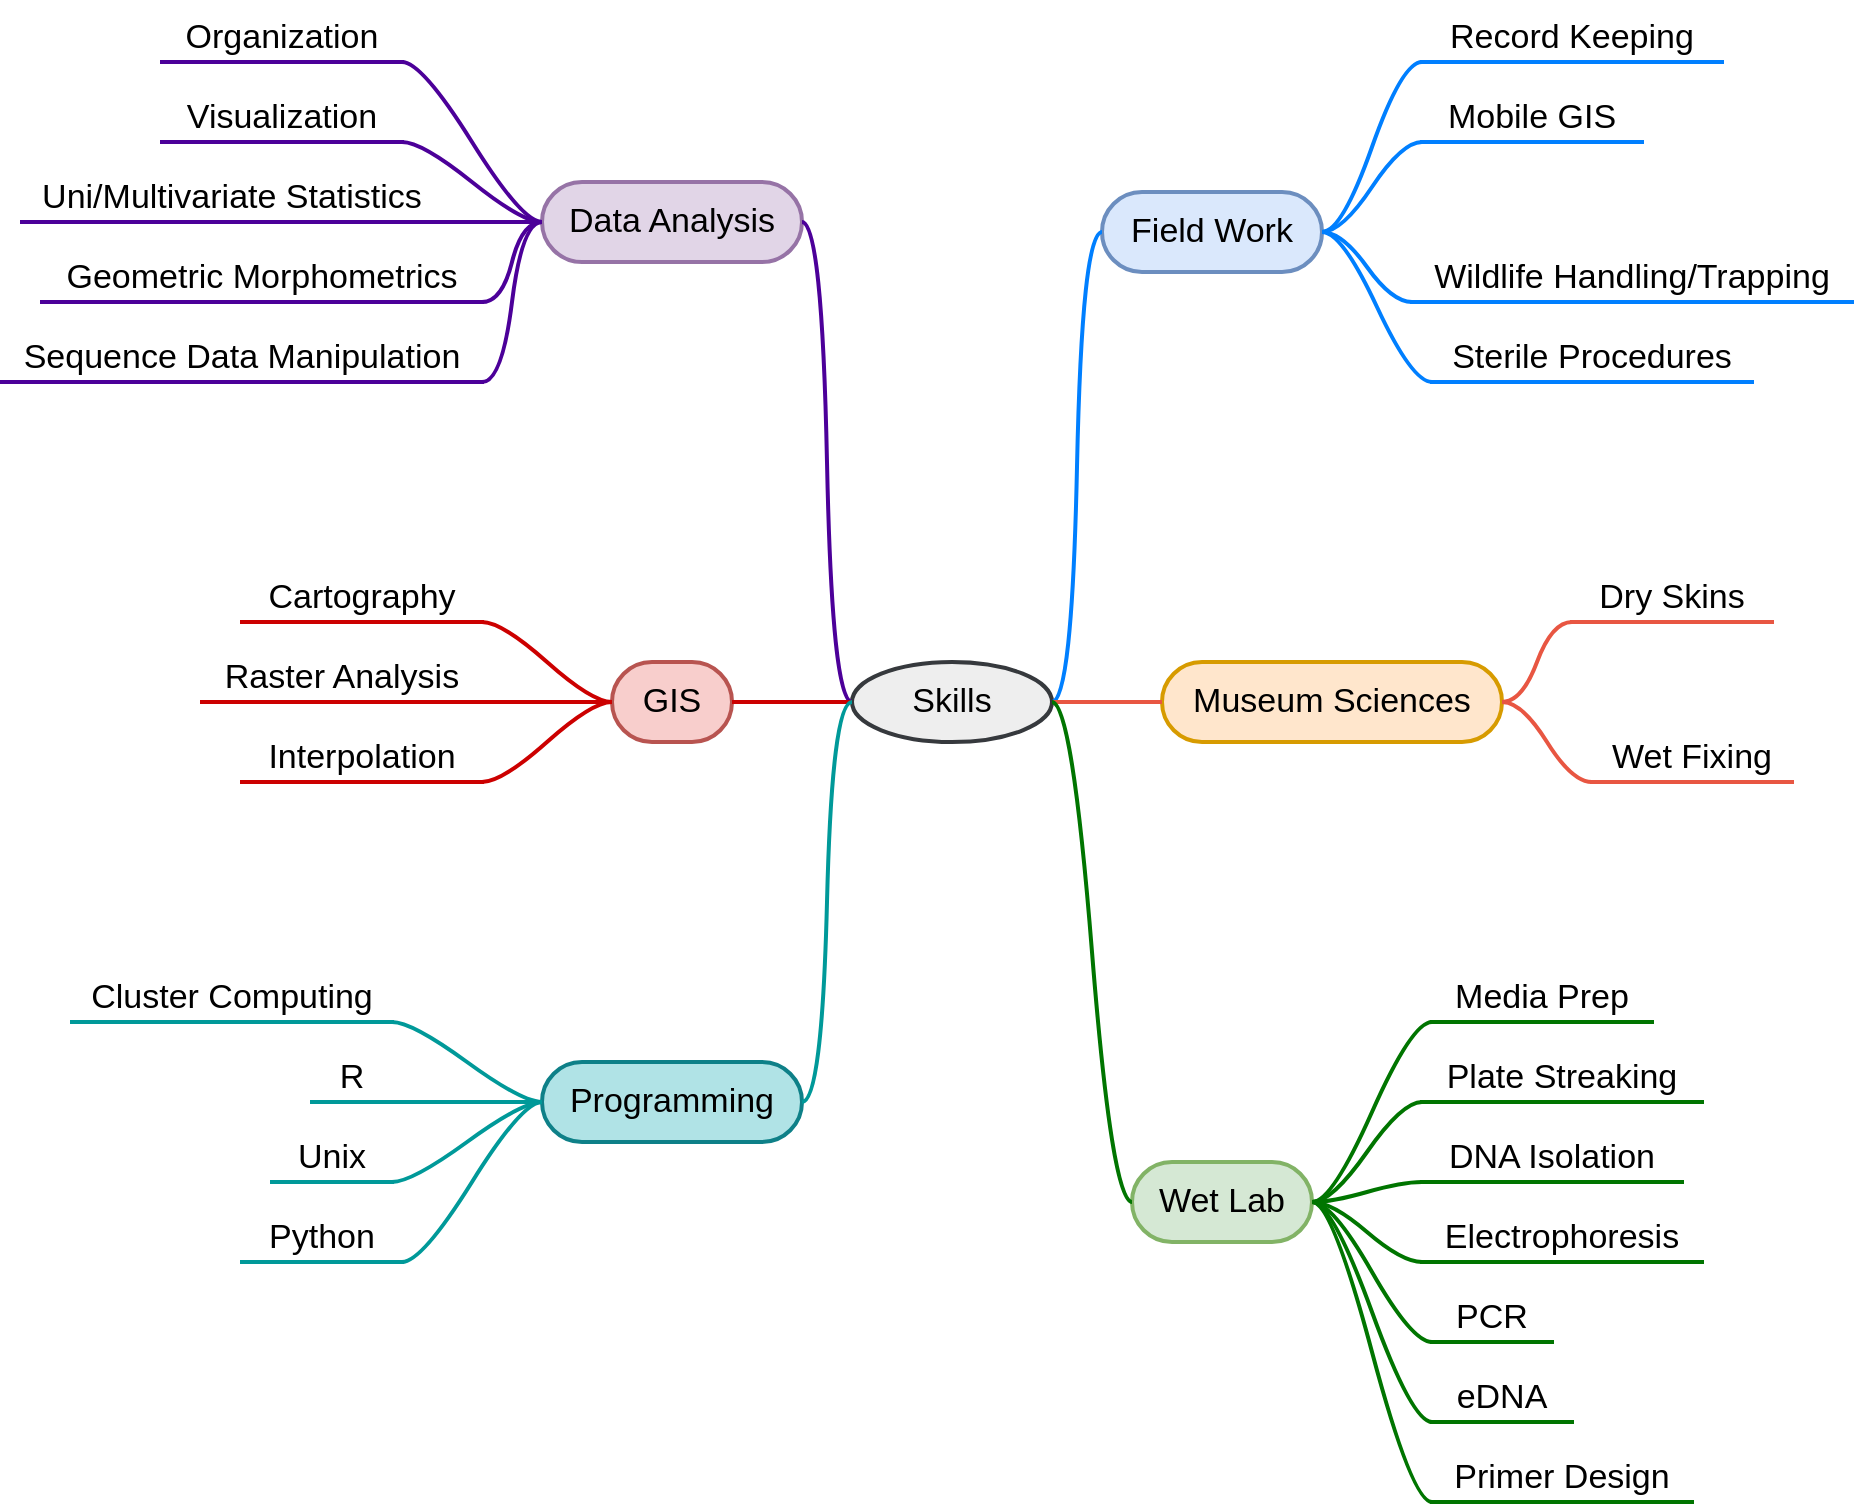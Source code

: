 <mxfile version="21.1.5" type="device">
  <diagram name="Page-1" id="6_x9pdTM6uLn9t12ZRB_">
    <mxGraphModel dx="2466" dy="673" grid="1" gridSize="10" guides="1" tooltips="1" connect="1" arrows="1" fold="1" page="1" pageScale="1" pageWidth="1100" pageHeight="850" math="0" shadow="0">
      <root>
        <mxCell id="0" />
        <mxCell id="1" parent="0" />
        <mxCell id="GBFsS47QfEvywHscgi0y-31" value="Skills" style="ellipse;whiteSpace=wrap;html=1;align=center;newEdgeStyle={&quot;edgeStyle&quot;:&quot;entityRelationEdgeStyle&quot;,&quot;startArrow&quot;:&quot;none&quot;,&quot;endArrow&quot;:&quot;none&quot;,&quot;segment&quot;:10,&quot;curved&quot;:1,&quot;sourcePerimeterSpacing&quot;:0,&quot;targetPerimeterSpacing&quot;:0};treeFolding=0;treeMoving=1;strokeWidth=2;fontSize=17;labelBackgroundColor=none;fillColor=#eeeeee;strokeColor=#36393d;" parent="1" vertex="1">
          <mxGeometry x="350" y="540" width="100" height="40" as="geometry" />
        </mxCell>
        <mxCell id="GBFsS47QfEvywHscgi0y-32" value="Field Work" style="whiteSpace=wrap;html=1;rounded=1;arcSize=50;align=center;verticalAlign=middle;strokeWidth=2;autosize=1;spacing=4;treeFolding=0;treeMoving=1;newEdgeStyle={&quot;edgeStyle&quot;:&quot;entityRelationEdgeStyle&quot;,&quot;startArrow&quot;:&quot;none&quot;,&quot;endArrow&quot;:&quot;none&quot;,&quot;segment&quot;:10,&quot;curved&quot;:1,&quot;sourcePerimeterSpacing&quot;:0,&quot;targetPerimeterSpacing&quot;:0};strokeColor=#6c8ebf;fillColor=#dae8fc;fontSize=17;" parent="1" vertex="1">
          <mxGeometry x="475" y="305" width="110" height="40" as="geometry" />
        </mxCell>
        <mxCell id="GBFsS47QfEvywHscgi0y-33" value="" style="edgeStyle=entityRelationEdgeStyle;startArrow=none;endArrow=none;segment=10;curved=1;sourcePerimeterSpacing=0;targetPerimeterSpacing=0;rounded=0;exitX=1;exitY=0.5;exitDx=0;exitDy=0;strokeColor=#007FFF;strokeWidth=2;fontSize=17;" parent="1" source="GBFsS47QfEvywHscgi0y-31" target="GBFsS47QfEvywHscgi0y-32" edge="1">
          <mxGeometry relative="1" as="geometry">
            <mxPoint x="450.0" y="480.0" as="sourcePoint" />
          </mxGeometry>
        </mxCell>
        <mxCell id="GBFsS47QfEvywHscgi0y-34" value="Museum Sciences" style="whiteSpace=wrap;html=1;rounded=1;arcSize=50;align=center;verticalAlign=middle;strokeWidth=2;autosize=1;spacing=4;treeFolding=0;treeMoving=1;newEdgeStyle={&quot;edgeStyle&quot;:&quot;entityRelationEdgeStyle&quot;,&quot;startArrow&quot;:&quot;none&quot;,&quot;endArrow&quot;:&quot;none&quot;,&quot;segment&quot;:10,&quot;curved&quot;:1,&quot;sourcePerimeterSpacing&quot;:0,&quot;targetPerimeterSpacing&quot;:0};strokeColor=#d79b00;fillColor=#ffe6cc;fontSize=17;" parent="1" vertex="1">
          <mxGeometry x="505" y="540" width="170" height="40" as="geometry" />
        </mxCell>
        <mxCell id="GBFsS47QfEvywHscgi0y-35" value="" style="edgeStyle=entityRelationEdgeStyle;startArrow=none;endArrow=none;segment=10;curved=1;sourcePerimeterSpacing=0;targetPerimeterSpacing=0;rounded=0;exitX=1;exitY=0.5;exitDx=0;exitDy=0;strokeColor=#E85642;strokeWidth=2;fontSize=17;" parent="1" source="GBFsS47QfEvywHscgi0y-31" target="GBFsS47QfEvywHscgi0y-34" edge="1">
          <mxGeometry relative="1" as="geometry">
            <mxPoint x="460" y="642" as="sourcePoint" />
          </mxGeometry>
        </mxCell>
        <mxCell id="GBFsS47QfEvywHscgi0y-36" value="Wet Lab" style="whiteSpace=wrap;html=1;rounded=1;arcSize=50;align=center;verticalAlign=middle;strokeWidth=2;autosize=1;spacing=4;treeFolding=0;treeMoving=1;newEdgeStyle={&quot;edgeStyle&quot;:&quot;entityRelationEdgeStyle&quot;,&quot;startArrow&quot;:&quot;none&quot;,&quot;endArrow&quot;:&quot;none&quot;,&quot;segment&quot;:10,&quot;curved&quot;:1,&quot;sourcePerimeterSpacing&quot;:0,&quot;targetPerimeterSpacing&quot;:0};strokeColor=#82b366;shadow=0;fillColor=#d5e8d4;fontSize=17;" parent="1" vertex="1">
          <mxGeometry x="490" y="790" width="90" height="40" as="geometry" />
        </mxCell>
        <mxCell id="GBFsS47QfEvywHscgi0y-37" value="" style="edgeStyle=entityRelationEdgeStyle;startArrow=none;endArrow=none;segment=10;curved=1;sourcePerimeterSpacing=0;targetPerimeterSpacing=0;rounded=0;exitX=1;exitY=0.5;exitDx=0;exitDy=0;strokeColor=#007500;shadow=0;strokeWidth=2;fontSize=17;" parent="1" source="GBFsS47QfEvywHscgi0y-31" target="GBFsS47QfEvywHscgi0y-36" edge="1">
          <mxGeometry relative="1" as="geometry">
            <mxPoint x="475" y="872" as="sourcePoint" />
          </mxGeometry>
        </mxCell>
        <mxCell id="GBFsS47QfEvywHscgi0y-38" value="Data Analysis" style="whiteSpace=wrap;html=1;rounded=1;arcSize=50;align=center;verticalAlign=middle;strokeWidth=2;autosize=1;spacing=4;treeFolding=0;treeMoving=1;newEdgeStyle={&quot;edgeStyle&quot;:&quot;entityRelationEdgeStyle&quot;,&quot;startArrow&quot;:&quot;none&quot;,&quot;endArrow&quot;:&quot;none&quot;,&quot;segment&quot;:10,&quot;curved&quot;:1,&quot;sourcePerimeterSpacing&quot;:0,&quot;targetPerimeterSpacing&quot;:0};strokeColor=#9673a6;fillColor=#e1d5e7;fontSize=17;" parent="1" vertex="1">
          <mxGeometry x="195" y="300" width="130" height="40" as="geometry" />
        </mxCell>
        <mxCell id="GBFsS47QfEvywHscgi0y-39" value="" style="edgeStyle=entityRelationEdgeStyle;startArrow=none;endArrow=none;segment=10;curved=1;sourcePerimeterSpacing=0;targetPerimeterSpacing=0;rounded=0;entryX=1;entryY=0.5;entryDx=0;entryDy=0;exitX=0;exitY=0.5;exitDx=0;exitDy=0;strokeColor=#4C0099;strokeWidth=2;fontSize=17;" parent="1" source="GBFsS47QfEvywHscgi0y-31" target="GBFsS47QfEvywHscgi0y-38" edge="1">
          <mxGeometry relative="1" as="geometry">
            <mxPoint x="310" y="480" as="sourcePoint" />
            <mxPoint x="150" y="560" as="targetPoint" />
          </mxGeometry>
        </mxCell>
        <mxCell id="GBFsS47QfEvywHscgi0y-40" value="GIS" style="whiteSpace=wrap;html=1;rounded=1;arcSize=50;align=center;verticalAlign=middle;strokeWidth=2;autosize=1;spacing=4;treeFolding=0;treeMoving=1;newEdgeStyle={&quot;edgeStyle&quot;:&quot;entityRelationEdgeStyle&quot;,&quot;startArrow&quot;:&quot;none&quot;,&quot;endArrow&quot;:&quot;none&quot;,&quot;segment&quot;:10,&quot;curved&quot;:1,&quot;sourcePerimeterSpacing&quot;:0,&quot;targetPerimeterSpacing&quot;:0};strokeColor=#b85450;fillColor=#f8cecc;fontSize=17;" parent="1" vertex="1">
          <mxGeometry x="230" y="540" width="60" height="40" as="geometry" />
        </mxCell>
        <mxCell id="GBFsS47QfEvywHscgi0y-41" value="" style="edgeStyle=entityRelationEdgeStyle;startArrow=none;endArrow=none;segment=10;curved=1;sourcePerimeterSpacing=0;targetPerimeterSpacing=0;rounded=0;entryX=0;entryY=0.5;entryDx=0;entryDy=0;exitX=1;exitY=0.5;exitDx=0;exitDy=0;strokeColor=#CC0000;strokeWidth=2;fontSize=17;" parent="1" source="GBFsS47QfEvywHscgi0y-40" target="GBFsS47QfEvywHscgi0y-31" edge="1">
          <mxGeometry relative="1" as="geometry">
            <mxPoint x="50" y="592" as="sourcePoint" />
          </mxGeometry>
        </mxCell>
        <mxCell id="GBFsS47QfEvywHscgi0y-42" value="Programming" style="whiteSpace=wrap;html=1;rounded=1;arcSize=50;align=center;verticalAlign=middle;strokeWidth=2;autosize=1;spacing=4;treeFolding=0;treeMoving=1;newEdgeStyle={&quot;edgeStyle&quot;:&quot;entityRelationEdgeStyle&quot;,&quot;startArrow&quot;:&quot;none&quot;,&quot;endArrow&quot;:&quot;none&quot;,&quot;segment&quot;:10,&quot;curved&quot;:1,&quot;sourcePerimeterSpacing&quot;:0,&quot;targetPerimeterSpacing&quot;:0};strokeColor=#0e8088;fillColor=#b0e3e6;fontSize=17;" parent="1" vertex="1">
          <mxGeometry x="195" y="740" width="130" height="40" as="geometry" />
        </mxCell>
        <mxCell id="GBFsS47QfEvywHscgi0y-43" value="" style="edgeStyle=entityRelationEdgeStyle;startArrow=none;endArrow=none;segment=10;curved=1;sourcePerimeterSpacing=0;targetPerimeterSpacing=0;rounded=0;entryX=0;entryY=0.5;entryDx=0;entryDy=0;exitX=1;exitY=0.5;exitDx=0;exitDy=0;strokeColor=#009999;strokeWidth=2;fontSize=17;" parent="1" source="GBFsS47QfEvywHscgi0y-42" target="GBFsS47QfEvywHscgi0y-31" edge="1">
          <mxGeometry relative="1" as="geometry">
            <mxPoint x="130" y="752" as="sourcePoint" />
          </mxGeometry>
        </mxCell>
        <mxCell id="GBFsS47QfEvywHscgi0y-45" value="Mobile GIS" style="whiteSpace=wrap;html=1;shape=partialRectangle;top=0;left=0;bottom=1;right=0;points=[[0,1],[1,1]];fillColor=none;align=center;verticalAlign=bottom;routingCenterY=0.5;snapToPoint=1;recursiveResize=0;autosize=1;treeFolding=0;treeMoving=1;newEdgeStyle={&quot;edgeStyle&quot;:&quot;entityRelationEdgeStyle&quot;,&quot;startArrow&quot;:&quot;none&quot;,&quot;endArrow&quot;:&quot;none&quot;,&quot;segment&quot;:10,&quot;curved&quot;:1,&quot;sourcePerimeterSpacing&quot;:0,&quot;targetPerimeterSpacing&quot;:0};strokeColor=#007FFF;strokeWidth=2;fontSize=17;" parent="1" vertex="1">
          <mxGeometry x="635" y="250" width="110" height="30" as="geometry" />
        </mxCell>
        <mxCell id="GBFsS47QfEvywHscgi0y-46" value="" style="edgeStyle=entityRelationEdgeStyle;startArrow=none;endArrow=none;segment=10;curved=1;sourcePerimeterSpacing=0;targetPerimeterSpacing=0;rounded=0;exitX=1;exitY=0.5;exitDx=0;exitDy=0;strokeColor=#007FFF;strokeWidth=2;fontSize=17;" parent="1" source="GBFsS47QfEvywHscgi0y-32" target="GBFsS47QfEvywHscgi0y-45" edge="1">
          <mxGeometry relative="1" as="geometry">
            <mxPoint x="590" y="305" as="sourcePoint" />
          </mxGeometry>
        </mxCell>
        <mxCell id="GBFsS47QfEvywHscgi0y-47" value="Wildlife Handling/Trapping" style="whiteSpace=wrap;html=1;shape=partialRectangle;top=0;left=0;bottom=1;right=0;points=[[0,1],[1,1]];fillColor=none;align=center;verticalAlign=bottom;routingCenterY=0.5;snapToPoint=1;recursiveResize=0;autosize=1;treeFolding=0;treeMoving=1;newEdgeStyle={&quot;edgeStyle&quot;:&quot;entityRelationEdgeStyle&quot;,&quot;startArrow&quot;:&quot;none&quot;,&quot;endArrow&quot;:&quot;none&quot;,&quot;segment&quot;:10,&quot;curved&quot;:1,&quot;sourcePerimeterSpacing&quot;:0,&quot;targetPerimeterSpacing&quot;:0};strokeColor=#007FFF;strokeWidth=2;fontSize=17;" parent="1" vertex="1">
          <mxGeometry x="630" y="330" width="220" height="30" as="geometry" />
        </mxCell>
        <mxCell id="GBFsS47QfEvywHscgi0y-48" value="" style="edgeStyle=entityRelationEdgeStyle;startArrow=none;endArrow=none;segment=10;curved=1;sourcePerimeterSpacing=0;targetPerimeterSpacing=0;rounded=0;exitX=1;exitY=0.5;exitDx=0;exitDy=0;strokeColor=#007FFF;strokeWidth=2;fontSize=17;" parent="1" source="GBFsS47QfEvywHscgi0y-32" target="GBFsS47QfEvywHscgi0y-47" edge="1">
          <mxGeometry relative="1" as="geometry">
            <mxPoint x="540" y="310.0" as="sourcePoint" />
          </mxGeometry>
        </mxCell>
        <mxCell id="GBFsS47QfEvywHscgi0y-49" value="Sterile Procedures" style="whiteSpace=wrap;html=1;shape=partialRectangle;top=0;left=0;bottom=1;right=0;points=[[0,1],[1,1]];fillColor=none;align=center;verticalAlign=bottom;routingCenterY=0.5;snapToPoint=1;recursiveResize=0;autosize=1;treeFolding=0;treeMoving=1;newEdgeStyle={&quot;edgeStyle&quot;:&quot;entityRelationEdgeStyle&quot;,&quot;startArrow&quot;:&quot;none&quot;,&quot;endArrow&quot;:&quot;none&quot;,&quot;segment&quot;:10,&quot;curved&quot;:1,&quot;sourcePerimeterSpacing&quot;:0,&quot;targetPerimeterSpacing&quot;:0};strokeColor=#007FFF;strokeWidth=2;fontSize=17;" parent="1" vertex="1">
          <mxGeometry x="640" y="370" width="160" height="30" as="geometry" />
        </mxCell>
        <mxCell id="GBFsS47QfEvywHscgi0y-50" value="" style="edgeStyle=entityRelationEdgeStyle;startArrow=none;endArrow=none;segment=10;curved=1;sourcePerimeterSpacing=0;targetPerimeterSpacing=0;rounded=0;exitX=1;exitY=0.5;exitDx=0;exitDy=0;strokeColor=#007FFF;strokeWidth=2;fontSize=17;" parent="1" source="GBFsS47QfEvywHscgi0y-32" target="GBFsS47QfEvywHscgi0y-49" edge="1">
          <mxGeometry relative="1" as="geometry">
            <mxPoint x="610" y="400" as="sourcePoint" />
          </mxGeometry>
        </mxCell>
        <mxCell id="GBFsS47QfEvywHscgi0y-51" value="Record Keeping" style="whiteSpace=wrap;html=1;shape=partialRectangle;top=0;left=0;bottom=1;right=0;points=[[0,1],[1,1]];fillColor=none;align=center;verticalAlign=bottom;routingCenterY=0.5;snapToPoint=1;recursiveResize=0;autosize=1;treeFolding=0;treeMoving=1;newEdgeStyle={&quot;edgeStyle&quot;:&quot;entityRelationEdgeStyle&quot;,&quot;startArrow&quot;:&quot;none&quot;,&quot;endArrow&quot;:&quot;none&quot;,&quot;segment&quot;:10,&quot;curved&quot;:1,&quot;sourcePerimeterSpacing&quot;:0,&quot;targetPerimeterSpacing&quot;:0};strokeColor=#007FFF;strokeWidth=2;fontSize=17;" parent="1" vertex="1">
          <mxGeometry x="635" y="210" width="150" height="30" as="geometry" />
        </mxCell>
        <mxCell id="GBFsS47QfEvywHscgi0y-52" value="" style="edgeStyle=entityRelationEdgeStyle;startArrow=none;endArrow=none;segment=10;curved=1;sourcePerimeterSpacing=0;targetPerimeterSpacing=0;rounded=0;exitX=1;exitY=0.5;exitDx=0;exitDy=0;strokeColor=#007FFF;strokeWidth=2;fontSize=17;" parent="1" source="GBFsS47QfEvywHscgi0y-32" target="GBFsS47QfEvywHscgi0y-51" edge="1">
          <mxGeometry relative="1" as="geometry">
            <mxPoint x="580" y="315" as="sourcePoint" />
          </mxGeometry>
        </mxCell>
        <mxCell id="GBFsS47QfEvywHscgi0y-53" value="Dry Skins" style="whiteSpace=wrap;html=1;shape=partialRectangle;top=0;left=0;bottom=1;right=0;points=[[0,1],[1,1]];fillColor=none;align=center;verticalAlign=bottom;routingCenterY=0.5;snapToPoint=1;recursiveResize=0;autosize=1;treeFolding=0;treeMoving=1;newEdgeStyle={&quot;edgeStyle&quot;:&quot;entityRelationEdgeStyle&quot;,&quot;startArrow&quot;:&quot;none&quot;,&quot;endArrow&quot;:&quot;none&quot;,&quot;segment&quot;:10,&quot;curved&quot;:1,&quot;sourcePerimeterSpacing&quot;:0,&quot;targetPerimeterSpacing&quot;:0};strokeColor=#E85642;strokeWidth=2;fontSize=17;" parent="1" vertex="1">
          <mxGeometry x="710" y="490" width="100" height="30" as="geometry" />
        </mxCell>
        <mxCell id="GBFsS47QfEvywHscgi0y-54" value="" style="edgeStyle=entityRelationEdgeStyle;startArrow=none;endArrow=none;segment=10;curved=1;sourcePerimeterSpacing=0;targetPerimeterSpacing=0;rounded=0;exitX=1;exitY=0.5;exitDx=0;exitDy=0;strokeColor=#E85642;strokeWidth=2;fontSize=17;" parent="1" source="GBFsS47QfEvywHscgi0y-34" target="GBFsS47QfEvywHscgi0y-53" edge="1">
          <mxGeometry relative="1" as="geometry">
            <mxPoint x="680" y="550" as="sourcePoint" />
          </mxGeometry>
        </mxCell>
        <mxCell id="GBFsS47QfEvywHscgi0y-55" value="Wet Fixing" style="whiteSpace=wrap;html=1;shape=partialRectangle;top=0;left=0;bottom=1;right=0;points=[[0,1],[1,1]];fillColor=none;align=center;verticalAlign=bottom;routingCenterY=0.5;snapToPoint=1;recursiveResize=0;autosize=1;treeFolding=0;treeMoving=1;newEdgeStyle={&quot;edgeStyle&quot;:&quot;entityRelationEdgeStyle&quot;,&quot;startArrow&quot;:&quot;none&quot;,&quot;endArrow&quot;:&quot;none&quot;,&quot;segment&quot;:10,&quot;curved&quot;:1,&quot;sourcePerimeterSpacing&quot;:0,&quot;targetPerimeterSpacing&quot;:0};strokeColor=#E85642;strokeWidth=2;fontSize=17;" parent="1" vertex="1">
          <mxGeometry x="720" y="570" width="100" height="30" as="geometry" />
        </mxCell>
        <mxCell id="GBFsS47QfEvywHscgi0y-56" value="" style="edgeStyle=entityRelationEdgeStyle;startArrow=none;endArrow=none;segment=10;curved=1;sourcePerimeterSpacing=0;targetPerimeterSpacing=0;rounded=0;exitX=1;exitY=0.5;exitDx=0;exitDy=0;strokeColor=#E85642;strokeWidth=2;fontSize=17;" parent="1" source="GBFsS47QfEvywHscgi0y-34" target="GBFsS47QfEvywHscgi0y-55" edge="1">
          <mxGeometry relative="1" as="geometry">
            <mxPoint x="670" y="570" as="sourcePoint" />
          </mxGeometry>
        </mxCell>
        <mxCell id="GBFsS47QfEvywHscgi0y-57" value="Media Prep" style="whiteSpace=wrap;html=1;shape=partialRectangle;top=0;left=0;bottom=1;right=0;points=[[0,1],[1,1]];fillColor=none;align=center;verticalAlign=bottom;routingCenterY=0.5;snapToPoint=1;recursiveResize=0;autosize=1;treeFolding=0;treeMoving=1;newEdgeStyle={&quot;edgeStyle&quot;:&quot;entityRelationEdgeStyle&quot;,&quot;startArrow&quot;:&quot;none&quot;,&quot;endArrow&quot;:&quot;none&quot;,&quot;segment&quot;:10,&quot;curved&quot;:1,&quot;sourcePerimeterSpacing&quot;:0,&quot;targetPerimeterSpacing&quot;:0};strokeColor=#007500;shadow=0;strokeWidth=2;fontSize=17;" parent="1" vertex="1">
          <mxGeometry x="640" y="690" width="110" height="30" as="geometry" />
        </mxCell>
        <mxCell id="GBFsS47QfEvywHscgi0y-58" value="" style="edgeStyle=entityRelationEdgeStyle;startArrow=none;endArrow=none;segment=10;curved=1;sourcePerimeterSpacing=0;targetPerimeterSpacing=0;rounded=0;exitX=1;exitY=0.5;exitDx=0;exitDy=0;strokeColor=#007500;shadow=0;strokeWidth=2;fontSize=17;" parent="1" source="GBFsS47QfEvywHscgi0y-36" target="GBFsS47QfEvywHscgi0y-57" edge="1">
          <mxGeometry relative="1" as="geometry">
            <mxPoint x="670" y="580" as="sourcePoint" />
          </mxGeometry>
        </mxCell>
        <mxCell id="GBFsS47QfEvywHscgi0y-59" value="Plate Streaking" style="whiteSpace=wrap;html=1;shape=partialRectangle;top=0;left=0;bottom=1;right=0;points=[[0,1],[1,1]];fillColor=none;align=center;verticalAlign=bottom;routingCenterY=0.5;snapToPoint=1;recursiveResize=0;autosize=1;treeFolding=0;treeMoving=1;newEdgeStyle={&quot;edgeStyle&quot;:&quot;entityRelationEdgeStyle&quot;,&quot;startArrow&quot;:&quot;none&quot;,&quot;endArrow&quot;:&quot;none&quot;,&quot;segment&quot;:10,&quot;curved&quot;:1,&quot;sourcePerimeterSpacing&quot;:0,&quot;targetPerimeterSpacing&quot;:0};strokeColor=#007500;shadow=0;strokeWidth=2;fontSize=17;" parent="1" vertex="1">
          <mxGeometry x="635" y="730" width="140" height="30" as="geometry" />
        </mxCell>
        <mxCell id="GBFsS47QfEvywHscgi0y-60" value="" style="edgeStyle=entityRelationEdgeStyle;startArrow=none;endArrow=none;segment=10;curved=1;sourcePerimeterSpacing=0;targetPerimeterSpacing=0;rounded=0;exitX=1;exitY=0.5;exitDx=0;exitDy=0;strokeColor=#007500;shadow=0;strokeWidth=2;fontSize=17;" parent="1" source="GBFsS47QfEvywHscgi0y-36" target="GBFsS47QfEvywHscgi0y-59" edge="1">
          <mxGeometry relative="1" as="geometry">
            <mxPoint x="660" y="850" as="sourcePoint" />
          </mxGeometry>
        </mxCell>
        <mxCell id="GBFsS47QfEvywHscgi0y-61" value="DNA Isolation" style="whiteSpace=wrap;html=1;shape=partialRectangle;top=0;left=0;bottom=1;right=0;points=[[0,1],[1,1]];fillColor=none;align=center;verticalAlign=bottom;routingCenterY=0.5;snapToPoint=1;recursiveResize=0;autosize=1;treeFolding=0;treeMoving=1;newEdgeStyle={&quot;edgeStyle&quot;:&quot;entityRelationEdgeStyle&quot;,&quot;startArrow&quot;:&quot;none&quot;,&quot;endArrow&quot;:&quot;none&quot;,&quot;segment&quot;:10,&quot;curved&quot;:1,&quot;sourcePerimeterSpacing&quot;:0,&quot;targetPerimeterSpacing&quot;:0};strokeColor=#007500;shadow=0;strokeWidth=2;fontSize=17;" parent="1" vertex="1">
          <mxGeometry x="635" y="770" width="130" height="30" as="geometry" />
        </mxCell>
        <mxCell id="GBFsS47QfEvywHscgi0y-62" value="" style="edgeStyle=entityRelationEdgeStyle;startArrow=none;endArrow=none;segment=10;curved=1;sourcePerimeterSpacing=0;targetPerimeterSpacing=0;rounded=0;exitX=1;exitY=0.5;exitDx=0;exitDy=0;strokeColor=#007500;shadow=0;strokeWidth=2;fontSize=17;" parent="1" source="GBFsS47QfEvywHscgi0y-36" target="GBFsS47QfEvywHscgi0y-61" edge="1">
          <mxGeometry relative="1" as="geometry">
            <mxPoint x="600" y="770" as="sourcePoint" />
          </mxGeometry>
        </mxCell>
        <mxCell id="GBFsS47QfEvywHscgi0y-63" value="Electrophoresis" style="whiteSpace=wrap;html=1;shape=partialRectangle;top=0;left=0;bottom=1;right=0;points=[[0,1],[1,1]];fillColor=none;align=center;verticalAlign=bottom;routingCenterY=0.5;snapToPoint=1;recursiveResize=0;autosize=1;treeFolding=0;treeMoving=1;newEdgeStyle={&quot;edgeStyle&quot;:&quot;entityRelationEdgeStyle&quot;,&quot;startArrow&quot;:&quot;none&quot;,&quot;endArrow&quot;:&quot;none&quot;,&quot;segment&quot;:10,&quot;curved&quot;:1,&quot;sourcePerimeterSpacing&quot;:0,&quot;targetPerimeterSpacing&quot;:0};strokeColor=#007500;shadow=0;strokeWidth=2;fontSize=17;" parent="1" vertex="1">
          <mxGeometry x="635" y="810" width="140" height="30" as="geometry" />
        </mxCell>
        <mxCell id="GBFsS47QfEvywHscgi0y-64" value="" style="edgeStyle=entityRelationEdgeStyle;startArrow=none;endArrow=none;segment=10;curved=1;sourcePerimeterSpacing=0;targetPerimeterSpacing=0;rounded=0;exitX=1;exitY=0.5;exitDx=0;exitDy=0;strokeColor=#007500;shadow=0;strokeWidth=2;fontSize=17;" parent="1" source="GBFsS47QfEvywHscgi0y-36" target="GBFsS47QfEvywHscgi0y-63" edge="1">
          <mxGeometry relative="1" as="geometry">
            <mxPoint x="610" y="830" as="sourcePoint" />
          </mxGeometry>
        </mxCell>
        <mxCell id="GBFsS47QfEvywHscgi0y-65" value="PCR" style="whiteSpace=wrap;html=1;shape=partialRectangle;top=0;left=0;bottom=1;right=0;points=[[0,1],[1,1]];fillColor=none;align=center;verticalAlign=bottom;routingCenterY=0.5;snapToPoint=1;recursiveResize=0;autosize=1;treeFolding=0;treeMoving=1;newEdgeStyle={&quot;edgeStyle&quot;:&quot;entityRelationEdgeStyle&quot;,&quot;startArrow&quot;:&quot;none&quot;,&quot;endArrow&quot;:&quot;none&quot;,&quot;segment&quot;:10,&quot;curved&quot;:1,&quot;sourcePerimeterSpacing&quot;:0,&quot;targetPerimeterSpacing&quot;:0};strokeColor=#007500;shadow=0;strokeWidth=2;fontSize=17;" parent="1" vertex="1">
          <mxGeometry x="640" y="850" width="60" height="30" as="geometry" />
        </mxCell>
        <mxCell id="GBFsS47QfEvywHscgi0y-66" value="" style="edgeStyle=entityRelationEdgeStyle;startArrow=none;endArrow=none;segment=10;curved=1;sourcePerimeterSpacing=0;targetPerimeterSpacing=0;rounded=0;exitX=1;exitY=0.5;exitDx=0;exitDy=0;strokeColor=#007500;shadow=0;strokeWidth=2;fontSize=17;" parent="1" source="GBFsS47QfEvywHscgi0y-36" target="GBFsS47QfEvywHscgi0y-65" edge="1">
          <mxGeometry relative="1" as="geometry">
            <mxPoint x="620" y="900" as="sourcePoint" />
          </mxGeometry>
        </mxCell>
        <mxCell id="GBFsS47QfEvywHscgi0y-67" value="eDNA" style="whiteSpace=wrap;html=1;shape=partialRectangle;top=0;left=0;bottom=1;right=0;points=[[0,1],[1,1]];fillColor=none;align=center;verticalAlign=bottom;routingCenterY=0.5;snapToPoint=1;recursiveResize=0;autosize=1;treeFolding=0;treeMoving=1;newEdgeStyle={&quot;edgeStyle&quot;:&quot;entityRelationEdgeStyle&quot;,&quot;startArrow&quot;:&quot;none&quot;,&quot;endArrow&quot;:&quot;none&quot;,&quot;segment&quot;:10,&quot;curved&quot;:1,&quot;sourcePerimeterSpacing&quot;:0,&quot;targetPerimeterSpacing&quot;:0};strokeColor=#007500;shadow=0;strokeWidth=2;fontSize=17;" parent="1" vertex="1">
          <mxGeometry x="640" y="890" width="70" height="30" as="geometry" />
        </mxCell>
        <mxCell id="GBFsS47QfEvywHscgi0y-68" value="" style="edgeStyle=entityRelationEdgeStyle;startArrow=none;endArrow=none;segment=10;curved=1;sourcePerimeterSpacing=0;targetPerimeterSpacing=0;rounded=0;exitX=1;exitY=0.5;exitDx=0;exitDy=0;strokeColor=#007500;shadow=0;strokeWidth=2;fontSize=17;" parent="1" source="GBFsS47QfEvywHscgi0y-36" target="GBFsS47QfEvywHscgi0y-67" edge="1">
          <mxGeometry relative="1" as="geometry">
            <mxPoint x="620" y="940" as="sourcePoint" />
          </mxGeometry>
        </mxCell>
        <mxCell id="GBFsS47QfEvywHscgi0y-69" value="Primer Design" style="whiteSpace=wrap;html=1;shape=partialRectangle;top=0;left=0;bottom=1;right=0;points=[[0,1],[1,1]];fillColor=none;align=center;verticalAlign=bottom;routingCenterY=0.5;snapToPoint=1;recursiveResize=0;autosize=1;treeFolding=0;treeMoving=1;newEdgeStyle={&quot;edgeStyle&quot;:&quot;entityRelationEdgeStyle&quot;,&quot;startArrow&quot;:&quot;none&quot;,&quot;endArrow&quot;:&quot;none&quot;,&quot;segment&quot;:10,&quot;curved&quot;:1,&quot;sourcePerimeterSpacing&quot;:0,&quot;targetPerimeterSpacing&quot;:0};strokeColor=#007500;shadow=0;strokeWidth=2;fontSize=17;" parent="1" vertex="1">
          <mxGeometry x="640" y="930" width="130" height="30" as="geometry" />
        </mxCell>
        <mxCell id="GBFsS47QfEvywHscgi0y-70" value="" style="edgeStyle=entityRelationEdgeStyle;startArrow=none;endArrow=none;segment=10;curved=1;sourcePerimeterSpacing=0;targetPerimeterSpacing=0;rounded=0;exitX=1;exitY=0.5;exitDx=0;exitDy=0;strokeColor=#007500;shadow=0;strokeWidth=2;fontSize=17;" parent="1" source="GBFsS47QfEvywHscgi0y-36" target="GBFsS47QfEvywHscgi0y-69" edge="1">
          <mxGeometry relative="1" as="geometry">
            <mxPoint x="620" y="900" as="sourcePoint" />
          </mxGeometry>
        </mxCell>
        <mxCell id="BErFqWokJxrGSs8GgqnP-3" value="Organization" style="whiteSpace=wrap;html=1;shape=partialRectangle;top=0;left=0;bottom=1;right=0;points=[[0,1],[1,1]];fillColor=none;align=center;verticalAlign=bottom;routingCenterY=0.5;snapToPoint=1;recursiveResize=0;autosize=1;treeFolding=0;treeMoving=1;newEdgeStyle={&quot;edgeStyle&quot;:&quot;entityRelationEdgeStyle&quot;,&quot;startArrow&quot;:&quot;none&quot;,&quot;endArrow&quot;:&quot;none&quot;,&quot;segment&quot;:10,&quot;curved&quot;:1,&quot;sourcePerimeterSpacing&quot;:0,&quot;targetPerimeterSpacing&quot;:0};strokeColor=#4C0099;strokeWidth=2;fontSize=17;" vertex="1" parent="1">
          <mxGeometry x="5" y="210" width="120" height="30" as="geometry" />
        </mxCell>
        <mxCell id="BErFqWokJxrGSs8GgqnP-4" value="" style="edgeStyle=entityRelationEdgeStyle;startArrow=none;endArrow=none;segment=10;curved=1;sourcePerimeterSpacing=0;targetPerimeterSpacing=0;rounded=0;entryX=0;entryY=0.5;entryDx=0;entryDy=0;strokeColor=#4C0099;strokeWidth=2;fontSize=17;" edge="1" parent="1" source="BErFqWokJxrGSs8GgqnP-3" target="GBFsS47QfEvywHscgi0y-38">
          <mxGeometry relative="1" as="geometry">
            <mxPoint x="40" y="290" as="sourcePoint" />
            <mxPoint x="200" y="290" as="targetPoint" />
          </mxGeometry>
        </mxCell>
        <mxCell id="BErFqWokJxrGSs8GgqnP-5" value="Visualization" style="whiteSpace=wrap;html=1;shape=partialRectangle;top=0;left=0;bottom=1;right=0;points=[[0,1],[1,1]];fillColor=none;align=center;verticalAlign=bottom;routingCenterY=0.5;snapToPoint=1;recursiveResize=0;autosize=1;treeFolding=0;treeMoving=1;newEdgeStyle={&quot;edgeStyle&quot;:&quot;entityRelationEdgeStyle&quot;,&quot;startArrow&quot;:&quot;none&quot;,&quot;endArrow&quot;:&quot;none&quot;,&quot;segment&quot;:10,&quot;curved&quot;:1,&quot;sourcePerimeterSpacing&quot;:0,&quot;targetPerimeterSpacing&quot;:0};strokeColor=#4C0099;strokeWidth=2;fontSize=17;" vertex="1" parent="1">
          <mxGeometry x="5" y="250" width="120" height="30" as="geometry" />
        </mxCell>
        <mxCell id="BErFqWokJxrGSs8GgqnP-6" value="" style="edgeStyle=entityRelationEdgeStyle;startArrow=none;endArrow=none;segment=10;curved=1;sourcePerimeterSpacing=0;targetPerimeterSpacing=0;rounded=0;entryX=0;entryY=0.5;entryDx=0;entryDy=0;strokeColor=#4C0099;strokeWidth=2;fontSize=17;" edge="1" parent="1" source="BErFqWokJxrGSs8GgqnP-5" target="GBFsS47QfEvywHscgi0y-38">
          <mxGeometry relative="1" as="geometry">
            <mxPoint x="50" y="320" as="sourcePoint" />
            <mxPoint x="210" y="320" as="targetPoint" />
          </mxGeometry>
        </mxCell>
        <mxCell id="BErFqWokJxrGSs8GgqnP-7" value="Uni/Multivariate Statistics" style="whiteSpace=wrap;html=1;shape=partialRectangle;top=0;left=0;bottom=1;right=0;points=[[0,1],[1,1]];fillColor=none;align=center;verticalAlign=bottom;routingCenterY=0.5;snapToPoint=1;recursiveResize=0;autosize=1;treeFolding=0;treeMoving=1;newEdgeStyle={&quot;edgeStyle&quot;:&quot;entityRelationEdgeStyle&quot;,&quot;startArrow&quot;:&quot;none&quot;,&quot;endArrow&quot;:&quot;none&quot;,&quot;segment&quot;:10,&quot;curved&quot;:1,&quot;sourcePerimeterSpacing&quot;:0,&quot;targetPerimeterSpacing&quot;:0};strokeColor=#4C0099;strokeWidth=2;fontSize=17;" vertex="1" parent="1">
          <mxGeometry x="-65" y="290" width="210" height="30" as="geometry" />
        </mxCell>
        <mxCell id="BErFqWokJxrGSs8GgqnP-8" value="" style="edgeStyle=entityRelationEdgeStyle;startArrow=none;endArrow=none;segment=10;curved=1;sourcePerimeterSpacing=0;targetPerimeterSpacing=0;rounded=0;entryX=0;entryY=0.5;entryDx=0;entryDy=0;strokeColor=#4C0099;strokeWidth=2;fontSize=17;" edge="1" parent="1" source="BErFqWokJxrGSs8GgqnP-7" target="GBFsS47QfEvywHscgi0y-38">
          <mxGeometry relative="1" as="geometry">
            <mxPoint x="40" y="350" as="sourcePoint" />
            <mxPoint x="200" y="350" as="targetPoint" />
          </mxGeometry>
        </mxCell>
        <mxCell id="BErFqWokJxrGSs8GgqnP-9" value="Geometric Morphometrics" style="whiteSpace=wrap;html=1;shape=partialRectangle;top=0;left=0;bottom=1;right=0;points=[[0,1],[1,1]];fillColor=none;align=center;verticalAlign=bottom;routingCenterY=0.5;snapToPoint=1;recursiveResize=0;autosize=1;treeFolding=0;treeMoving=1;newEdgeStyle={&quot;edgeStyle&quot;:&quot;entityRelationEdgeStyle&quot;,&quot;startArrow&quot;:&quot;none&quot;,&quot;endArrow&quot;:&quot;none&quot;,&quot;segment&quot;:10,&quot;curved&quot;:1,&quot;sourcePerimeterSpacing&quot;:0,&quot;targetPerimeterSpacing&quot;:0};strokeColor=#4C0099;strokeWidth=2;fontSize=17;" vertex="1" parent="1">
          <mxGeometry x="-55" y="330" width="220" height="30" as="geometry" />
        </mxCell>
        <mxCell id="BErFqWokJxrGSs8GgqnP-10" value="" style="edgeStyle=entityRelationEdgeStyle;startArrow=none;endArrow=none;segment=10;curved=1;sourcePerimeterSpacing=0;targetPerimeterSpacing=0;rounded=0;entryX=0;entryY=0.5;entryDx=0;entryDy=0;strokeColor=#4C0099;strokeWidth=2;fontSize=17;" edge="1" parent="1" source="BErFqWokJxrGSs8GgqnP-9" target="GBFsS47QfEvywHscgi0y-38">
          <mxGeometry relative="1" as="geometry">
            <mxPoint x="40" y="380" as="sourcePoint" />
            <mxPoint x="200" y="380" as="targetPoint" />
          </mxGeometry>
        </mxCell>
        <mxCell id="BErFqWokJxrGSs8GgqnP-11" value="Sequence Data Manipulation" style="whiteSpace=wrap;html=1;shape=partialRectangle;top=0;left=0;bottom=1;right=0;points=[[0,1],[1,1]];fillColor=none;align=center;verticalAlign=bottom;routingCenterY=0.5;snapToPoint=1;recursiveResize=0;autosize=1;treeFolding=0;treeMoving=1;newEdgeStyle={&quot;edgeStyle&quot;:&quot;entityRelationEdgeStyle&quot;,&quot;startArrow&quot;:&quot;none&quot;,&quot;endArrow&quot;:&quot;none&quot;,&quot;segment&quot;:10,&quot;curved&quot;:1,&quot;sourcePerimeterSpacing&quot;:0,&quot;targetPerimeterSpacing&quot;:0};strokeColor=#4C0099;strokeWidth=2;noLabel=0;expand=1;fontSize=17;" vertex="1" parent="1">
          <mxGeometry x="-75" y="370" width="240" height="30" as="geometry" />
        </mxCell>
        <mxCell id="BErFqWokJxrGSs8GgqnP-12" value="" style="edgeStyle=entityRelationEdgeStyle;startArrow=none;endArrow=none;segment=10;curved=1;sourcePerimeterSpacing=0;targetPerimeterSpacing=0;rounded=0;entryX=0;entryY=0.5;entryDx=0;entryDy=0;strokeColor=#4C0099;strokeWidth=2;fontSize=17;" edge="1" parent="1" source="BErFqWokJxrGSs8GgqnP-11" target="GBFsS47QfEvywHscgi0y-38">
          <mxGeometry relative="1" as="geometry">
            <mxPoint x="40" y="410" as="sourcePoint" />
            <mxPoint x="200" y="410" as="targetPoint" />
          </mxGeometry>
        </mxCell>
        <mxCell id="BErFqWokJxrGSs8GgqnP-13" value="Cartography" style="whiteSpace=wrap;html=1;shape=partialRectangle;top=0;left=0;bottom=1;right=0;points=[[0,1],[1,1]];fillColor=none;align=center;verticalAlign=bottom;routingCenterY=0.5;snapToPoint=1;recursiveResize=0;autosize=1;treeFolding=0;treeMoving=1;newEdgeStyle={&quot;edgeStyle&quot;:&quot;entityRelationEdgeStyle&quot;,&quot;startArrow&quot;:&quot;none&quot;,&quot;endArrow&quot;:&quot;none&quot;,&quot;segment&quot;:10,&quot;curved&quot;:1,&quot;sourcePerimeterSpacing&quot;:0,&quot;targetPerimeterSpacing&quot;:0};strokeColor=#CC0000;strokeWidth=2;fontSize=17;" vertex="1" parent="1">
          <mxGeometry x="45" y="490.0" width="120" height="30" as="geometry" />
        </mxCell>
        <mxCell id="BErFqWokJxrGSs8GgqnP-14" value="" style="edgeStyle=entityRelationEdgeStyle;startArrow=none;endArrow=none;segment=10;curved=1;sourcePerimeterSpacing=0;targetPerimeterSpacing=0;rounded=0;entryX=0;entryY=0.5;entryDx=0;entryDy=0;strokeColor=#CC0000;strokeWidth=2;fontSize=17;" edge="1" parent="1" source="BErFqWokJxrGSs8GgqnP-13" target="GBFsS47QfEvywHscgi0y-40">
          <mxGeometry relative="1" as="geometry">
            <mxPoint x="20" y="560" as="sourcePoint" />
            <mxPoint x="180" y="560" as="targetPoint" />
          </mxGeometry>
        </mxCell>
        <mxCell id="BErFqWokJxrGSs8GgqnP-15" value="Raster Analysis" style="whiteSpace=wrap;html=1;shape=partialRectangle;top=0;left=0;bottom=1;right=0;points=[[0,1],[1,1]];fillColor=none;align=center;verticalAlign=bottom;routingCenterY=0.5;snapToPoint=1;recursiveResize=0;autosize=1;treeFolding=0;treeMoving=1;newEdgeStyle={&quot;edgeStyle&quot;:&quot;entityRelationEdgeStyle&quot;,&quot;startArrow&quot;:&quot;none&quot;,&quot;endArrow&quot;:&quot;none&quot;,&quot;segment&quot;:10,&quot;curved&quot;:1,&quot;sourcePerimeterSpacing&quot;:0,&quot;targetPerimeterSpacing&quot;:0};strokeColor=#CC0000;strokeWidth=2;fontSize=17;" vertex="1" parent="1">
          <mxGeometry x="25" y="530" width="140" height="30" as="geometry" />
        </mxCell>
        <mxCell id="BErFqWokJxrGSs8GgqnP-16" value="" style="edgeStyle=entityRelationEdgeStyle;startArrow=none;endArrow=none;segment=10;curved=1;sourcePerimeterSpacing=0;targetPerimeterSpacing=0;rounded=0;entryX=0;entryY=0.5;entryDx=0;entryDy=0;strokeColor=#CC0000;strokeWidth=2;fontSize=17;" edge="1" parent="1" source="BErFqWokJxrGSs8GgqnP-15" target="GBFsS47QfEvywHscgi0y-40">
          <mxGeometry relative="1" as="geometry">
            <mxPoint x="10" y="600" as="sourcePoint" />
            <mxPoint x="170" y="600" as="targetPoint" />
          </mxGeometry>
        </mxCell>
        <mxCell id="BErFqWokJxrGSs8GgqnP-17" value="Interpolation" style="whiteSpace=wrap;html=1;shape=partialRectangle;top=0;left=0;bottom=1;right=0;points=[[0,1],[1,1]];fillColor=none;align=center;verticalAlign=bottom;routingCenterY=0.5;snapToPoint=1;recursiveResize=0;autosize=1;treeFolding=0;treeMoving=1;newEdgeStyle={&quot;edgeStyle&quot;:&quot;entityRelationEdgeStyle&quot;,&quot;startArrow&quot;:&quot;none&quot;,&quot;endArrow&quot;:&quot;none&quot;,&quot;segment&quot;:10,&quot;curved&quot;:1,&quot;sourcePerimeterSpacing&quot;:0,&quot;targetPerimeterSpacing&quot;:0};strokeColor=#CC0000;strokeWidth=2;fontSize=17;" vertex="1" parent="1">
          <mxGeometry x="45" y="570" width="120" height="30" as="geometry" />
        </mxCell>
        <mxCell id="BErFqWokJxrGSs8GgqnP-18" value="" style="edgeStyle=entityRelationEdgeStyle;startArrow=none;endArrow=none;segment=10;curved=1;sourcePerimeterSpacing=0;targetPerimeterSpacing=0;rounded=0;entryX=0;entryY=0.5;entryDx=0;entryDy=0;strokeColor=#CC0000;strokeWidth=2;fontSize=17;" edge="1" parent="1" source="BErFqWokJxrGSs8GgqnP-17" target="GBFsS47QfEvywHscgi0y-40">
          <mxGeometry relative="1" as="geometry">
            <mxPoint x="20" y="640" as="sourcePoint" />
            <mxPoint x="180" y="640" as="targetPoint" />
          </mxGeometry>
        </mxCell>
        <mxCell id="BErFqWokJxrGSs8GgqnP-19" value="Cluster Computing" style="whiteSpace=wrap;html=1;shape=partialRectangle;top=0;left=0;bottom=1;right=0;points=[[0,1],[1,1]];fillColor=none;align=center;verticalAlign=bottom;routingCenterY=0.5;snapToPoint=1;recursiveResize=0;autosize=1;treeFolding=0;treeMoving=1;newEdgeStyle={&quot;edgeStyle&quot;:&quot;entityRelationEdgeStyle&quot;,&quot;startArrow&quot;:&quot;none&quot;,&quot;endArrow&quot;:&quot;none&quot;,&quot;segment&quot;:10,&quot;curved&quot;:1,&quot;sourcePerimeterSpacing&quot;:0,&quot;targetPerimeterSpacing&quot;:0};strokeColor=#009999;strokeWidth=2;fontSize=17;" vertex="1" parent="1">
          <mxGeometry x="-40" y="690" width="160" height="30" as="geometry" />
        </mxCell>
        <mxCell id="BErFqWokJxrGSs8GgqnP-20" value="" style="edgeStyle=entityRelationEdgeStyle;startArrow=none;endArrow=none;segment=10;curved=1;sourcePerimeterSpacing=0;targetPerimeterSpacing=0;rounded=0;entryX=0;entryY=0.5;entryDx=0;entryDy=0;strokeColor=#009999;strokeWidth=2;fontSize=17;" edge="1" parent="1" source="BErFqWokJxrGSs8GgqnP-19" target="GBFsS47QfEvywHscgi0y-42">
          <mxGeometry relative="1" as="geometry">
            <mxPoint x="-70" y="770" as="sourcePoint" />
            <mxPoint x="90" y="770" as="targetPoint" />
          </mxGeometry>
        </mxCell>
        <mxCell id="BErFqWokJxrGSs8GgqnP-21" value="R" style="whiteSpace=wrap;html=1;shape=partialRectangle;top=0;left=0;bottom=1;right=0;points=[[0,1],[1,1]];fillColor=none;align=center;verticalAlign=bottom;routingCenterY=0.5;snapToPoint=1;recursiveResize=0;autosize=1;treeFolding=0;treeMoving=1;newEdgeStyle={&quot;edgeStyle&quot;:&quot;entityRelationEdgeStyle&quot;,&quot;startArrow&quot;:&quot;none&quot;,&quot;endArrow&quot;:&quot;none&quot;,&quot;segment&quot;:10,&quot;curved&quot;:1,&quot;sourcePerimeterSpacing&quot;:0,&quot;targetPerimeterSpacing&quot;:0};strokeColor=#009999;strokeWidth=2;fontSize=17;" vertex="1" parent="1">
          <mxGeometry x="80" y="730" width="40" height="30" as="geometry" />
        </mxCell>
        <mxCell id="BErFqWokJxrGSs8GgqnP-22" value="" style="edgeStyle=entityRelationEdgeStyle;startArrow=none;endArrow=none;segment=10;curved=1;sourcePerimeterSpacing=0;targetPerimeterSpacing=0;rounded=0;entryX=0;entryY=0.5;entryDx=0;entryDy=0;strokeColor=#009999;strokeWidth=2;fontSize=17;" edge="1" parent="1" source="BErFqWokJxrGSs8GgqnP-21" target="GBFsS47QfEvywHscgi0y-42">
          <mxGeometry relative="1" as="geometry">
            <mxPoint x="-60" y="810" as="sourcePoint" />
            <mxPoint x="100" y="810" as="targetPoint" />
          </mxGeometry>
        </mxCell>
        <mxCell id="BErFqWokJxrGSs8GgqnP-23" value="Unix" style="whiteSpace=wrap;html=1;shape=partialRectangle;top=0;left=0;bottom=1;right=0;points=[[0,1],[1,1]];fillColor=none;align=center;verticalAlign=bottom;routingCenterY=0.5;snapToPoint=1;recursiveResize=0;autosize=1;treeFolding=0;treeMoving=1;newEdgeStyle={&quot;edgeStyle&quot;:&quot;entityRelationEdgeStyle&quot;,&quot;startArrow&quot;:&quot;none&quot;,&quot;endArrow&quot;:&quot;none&quot;,&quot;segment&quot;:10,&quot;curved&quot;:1,&quot;sourcePerimeterSpacing&quot;:0,&quot;targetPerimeterSpacing&quot;:0};strokeColor=#009999;strokeWidth=2;fontSize=17;" vertex="1" parent="1">
          <mxGeometry x="60" y="770" width="60" height="30" as="geometry" />
        </mxCell>
        <mxCell id="BErFqWokJxrGSs8GgqnP-24" value="" style="edgeStyle=entityRelationEdgeStyle;startArrow=none;endArrow=none;segment=10;curved=1;sourcePerimeterSpacing=0;targetPerimeterSpacing=0;rounded=0;entryX=0;entryY=0.5;entryDx=0;entryDy=0;strokeColor=#009999;strokeWidth=2;fontSize=17;" edge="1" parent="1" source="BErFqWokJxrGSs8GgqnP-23" target="GBFsS47QfEvywHscgi0y-42">
          <mxGeometry relative="1" as="geometry">
            <mxPoint x="-65" y="850" as="sourcePoint" />
            <mxPoint x="95" y="850" as="targetPoint" />
          </mxGeometry>
        </mxCell>
        <mxCell id="BErFqWokJxrGSs8GgqnP-25" value="Python" style="whiteSpace=wrap;html=1;shape=partialRectangle;top=0;left=0;bottom=1;right=0;points=[[0,1],[1,1]];fillColor=none;align=center;verticalAlign=bottom;routingCenterY=0.5;snapToPoint=1;recursiveResize=0;autosize=1;treeFolding=0;treeMoving=1;newEdgeStyle={&quot;edgeStyle&quot;:&quot;entityRelationEdgeStyle&quot;,&quot;startArrow&quot;:&quot;none&quot;,&quot;endArrow&quot;:&quot;none&quot;,&quot;segment&quot;:10,&quot;curved&quot;:1,&quot;sourcePerimeterSpacing&quot;:0,&quot;targetPerimeterSpacing&quot;:0};strokeColor=#009999;strokeWidth=2;fontSize=17;" vertex="1" parent="1">
          <mxGeometry x="45" y="810" width="80" height="30" as="geometry" />
        </mxCell>
        <mxCell id="BErFqWokJxrGSs8GgqnP-26" value="" style="edgeStyle=entityRelationEdgeStyle;startArrow=none;endArrow=none;segment=10;curved=1;sourcePerimeterSpacing=0;targetPerimeterSpacing=0;rounded=0;entryX=0;entryY=0.5;entryDx=0;entryDy=0;strokeColor=#009999;strokeWidth=2;fontSize=17;" edge="1" parent="1" source="BErFqWokJxrGSs8GgqnP-25" target="GBFsS47QfEvywHscgi0y-42">
          <mxGeometry relative="1" as="geometry">
            <mxPoint x="-60" y="890" as="sourcePoint" />
            <mxPoint x="100" y="890" as="targetPoint" />
          </mxGeometry>
        </mxCell>
      </root>
    </mxGraphModel>
  </diagram>
</mxfile>
